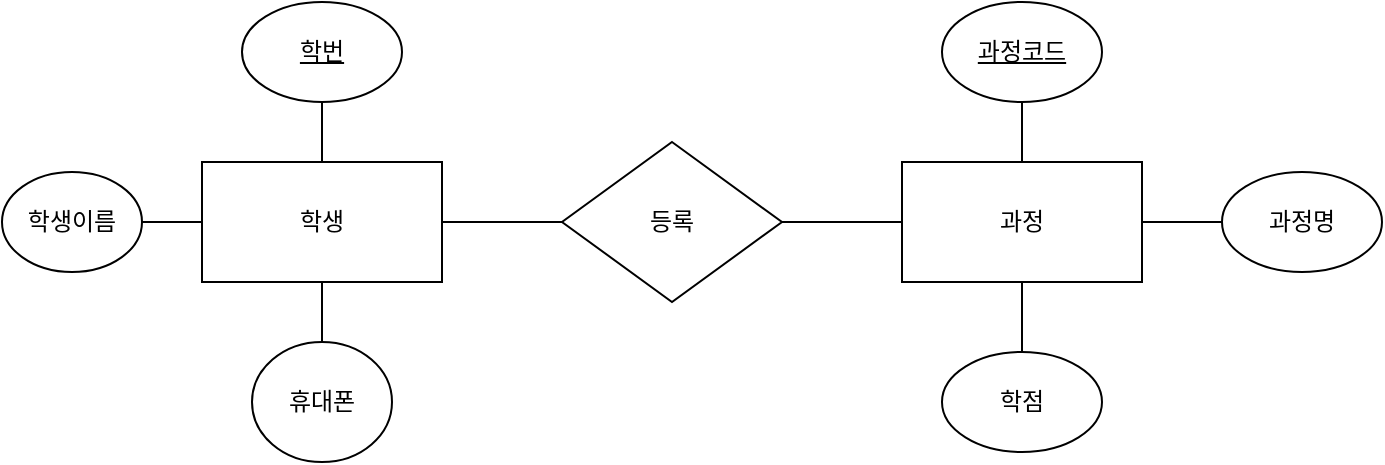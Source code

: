 <mxfile version="24.2.7" type="github">
  <diagram name="페이지-1" id="70EWa61L3aWE8QxfmA-d">
    <mxGraphModel dx="1050" dy="565" grid="1" gridSize="10" guides="1" tooltips="1" connect="1" arrows="1" fold="1" page="1" pageScale="1" pageWidth="827" pageHeight="1169" math="0" shadow="0">
      <root>
        <mxCell id="0" />
        <mxCell id="1" parent="0" />
        <mxCell id="5Y6YY1IwWUGQBYEqEtPK-1" value="학생" style="rounded=0;whiteSpace=wrap;html=1;" vertex="1" parent="1">
          <mxGeometry x="120" y="230" width="120" height="60" as="geometry" />
        </mxCell>
        <mxCell id="5Y6YY1IwWUGQBYEqEtPK-24" value="" style="edgeStyle=orthogonalEdgeStyle;rounded=0;orthogonalLoop=1;jettySize=auto;html=1;endArrow=none;endFill=0;" edge="1" parent="1" source="5Y6YY1IwWUGQBYEqEtPK-2" target="5Y6YY1IwWUGQBYEqEtPK-22">
          <mxGeometry relative="1" as="geometry" />
        </mxCell>
        <mxCell id="5Y6YY1IwWUGQBYEqEtPK-2" value="과정" style="rounded=0;whiteSpace=wrap;html=1;" vertex="1" parent="1">
          <mxGeometry x="470" y="230" width="120" height="60" as="geometry" />
        </mxCell>
        <mxCell id="5Y6YY1IwWUGQBYEqEtPK-4" style="edgeStyle=orthogonalEdgeStyle;rounded=0;orthogonalLoop=1;jettySize=auto;html=1;endArrow=none;endFill=0;" edge="1" parent="1" source="5Y6YY1IwWUGQBYEqEtPK-3" target="5Y6YY1IwWUGQBYEqEtPK-2">
          <mxGeometry relative="1" as="geometry" />
        </mxCell>
        <mxCell id="5Y6YY1IwWUGQBYEqEtPK-7" value="" style="edgeStyle=orthogonalEdgeStyle;rounded=0;orthogonalLoop=1;jettySize=auto;html=1;endArrow=none;endFill=0;" edge="1" parent="1" source="5Y6YY1IwWUGQBYEqEtPK-3" target="5Y6YY1IwWUGQBYEqEtPK-1">
          <mxGeometry relative="1" as="geometry" />
        </mxCell>
        <mxCell id="5Y6YY1IwWUGQBYEqEtPK-3" value="&lt;div&gt;등록&lt;/div&gt;" style="rhombus;whiteSpace=wrap;html=1;" vertex="1" parent="1">
          <mxGeometry x="300" y="220" width="110" height="80" as="geometry" />
        </mxCell>
        <mxCell id="5Y6YY1IwWUGQBYEqEtPK-11" value="" style="edgeStyle=orthogonalEdgeStyle;rounded=0;orthogonalLoop=1;jettySize=auto;html=1;endArrow=none;endFill=0;" edge="1" parent="1" source="5Y6YY1IwWUGQBYEqEtPK-8" target="5Y6YY1IwWUGQBYEqEtPK-1">
          <mxGeometry relative="1" as="geometry" />
        </mxCell>
        <mxCell id="5Y6YY1IwWUGQBYEqEtPK-8" value="&lt;u&gt;학번&lt;/u&gt;" style="ellipse;whiteSpace=wrap;html=1;" vertex="1" parent="1">
          <mxGeometry x="140" y="150" width="80" height="50" as="geometry" />
        </mxCell>
        <mxCell id="5Y6YY1IwWUGQBYEqEtPK-12" value="" style="edgeStyle=orthogonalEdgeStyle;rounded=0;orthogonalLoop=1;jettySize=auto;html=1;endArrow=none;endFill=0;" edge="1" parent="1" source="5Y6YY1IwWUGQBYEqEtPK-9" target="5Y6YY1IwWUGQBYEqEtPK-1">
          <mxGeometry relative="1" as="geometry" />
        </mxCell>
        <mxCell id="5Y6YY1IwWUGQBYEqEtPK-9" value="학생이름" style="ellipse;whiteSpace=wrap;html=1;" vertex="1" parent="1">
          <mxGeometry x="20" y="235" width="70" height="50" as="geometry" />
        </mxCell>
        <mxCell id="5Y6YY1IwWUGQBYEqEtPK-13" value="" style="edgeStyle=orthogonalEdgeStyle;rounded=0;orthogonalLoop=1;jettySize=auto;html=1;endArrow=none;endFill=0;" edge="1" parent="1" source="5Y6YY1IwWUGQBYEqEtPK-10" target="5Y6YY1IwWUGQBYEqEtPK-1">
          <mxGeometry relative="1" as="geometry" />
        </mxCell>
        <mxCell id="5Y6YY1IwWUGQBYEqEtPK-10" value="휴대폰" style="ellipse;whiteSpace=wrap;html=1;" vertex="1" parent="1">
          <mxGeometry x="145" y="320" width="70" height="60" as="geometry" />
        </mxCell>
        <mxCell id="5Y6YY1IwWUGQBYEqEtPK-23" value="" style="edgeStyle=orthogonalEdgeStyle;rounded=0;orthogonalLoop=1;jettySize=auto;html=1;endArrow=none;endFill=0;" edge="1" parent="1" source="5Y6YY1IwWUGQBYEqEtPK-20" target="5Y6YY1IwWUGQBYEqEtPK-2">
          <mxGeometry relative="1" as="geometry" />
        </mxCell>
        <mxCell id="5Y6YY1IwWUGQBYEqEtPK-20" value="&lt;u&gt;과정코드&lt;/u&gt;" style="ellipse;whiteSpace=wrap;html=1;" vertex="1" parent="1">
          <mxGeometry x="490" y="150" width="80" height="50" as="geometry" />
        </mxCell>
        <mxCell id="5Y6YY1IwWUGQBYEqEtPK-25" value="" style="edgeStyle=orthogonalEdgeStyle;rounded=0;orthogonalLoop=1;jettySize=auto;html=1;endArrow=none;endFill=0;" edge="1" parent="1" source="5Y6YY1IwWUGQBYEqEtPK-21" target="5Y6YY1IwWUGQBYEqEtPK-2">
          <mxGeometry relative="1" as="geometry" />
        </mxCell>
        <mxCell id="5Y6YY1IwWUGQBYEqEtPK-21" value="과정명" style="ellipse;whiteSpace=wrap;html=1;" vertex="1" parent="1">
          <mxGeometry x="630" y="235" width="80" height="50" as="geometry" />
        </mxCell>
        <mxCell id="5Y6YY1IwWUGQBYEqEtPK-22" value="학점" style="ellipse;whiteSpace=wrap;html=1;" vertex="1" parent="1">
          <mxGeometry x="490" y="325" width="80" height="50" as="geometry" />
        </mxCell>
      </root>
    </mxGraphModel>
  </diagram>
</mxfile>
